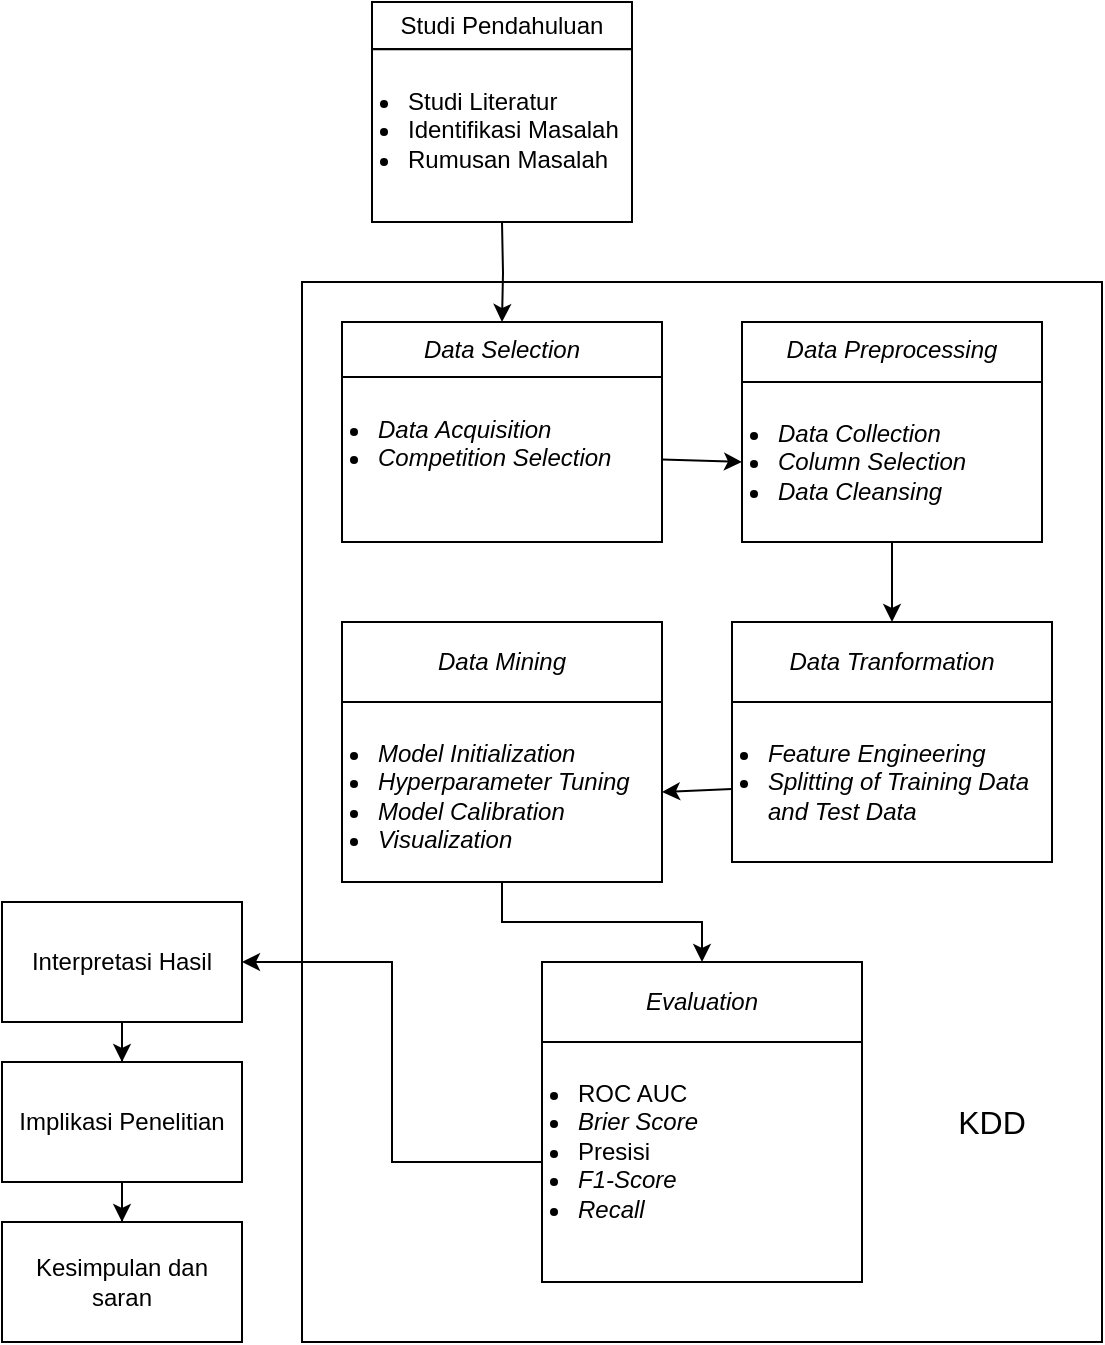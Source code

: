 <mxfile version="27.0.9">
  <diagram name="Page-1" id="-3GfilGTaR90cYOSTtcZ">
    <mxGraphModel dx="872" dy="529" grid="1" gridSize="10" guides="1" tooltips="1" connect="1" arrows="1" fold="1" page="1" pageScale="1" pageWidth="827" pageHeight="1169" math="0" shadow="0">
      <root>
        <mxCell id="0" />
        <mxCell id="1" parent="0" />
        <mxCell id="saLwknA0GXNG7D1MmVOP-2" value="" style="rounded=0;whiteSpace=wrap;html=1;fillColor=none;" parent="1" vertex="1">
          <mxGeometry x="340" y="350" width="400" height="530" as="geometry" />
        </mxCell>
        <mxCell id="saLwknA0GXNG7D1MmVOP-12" style="edgeStyle=orthogonalEdgeStyle;rounded=0;orthogonalLoop=1;jettySize=auto;html=1;entryX=0.5;entryY=0;entryDx=0;entryDy=0;" parent="1" target="saLwknA0GXNG7D1MmVOP-8" edge="1">
          <mxGeometry relative="1" as="geometry">
            <mxPoint x="440" y="320" as="sourcePoint" />
          </mxGeometry>
        </mxCell>
        <mxCell id="fY_PDfn8Z0zGqyVEPL1E-16" value="&lt;i&gt;Evaluation&lt;/i&gt;" style="rounded=0;whiteSpace=wrap;html=1;fillColor=none;" parent="1" vertex="1">
          <mxGeometry x="460" y="690" width="160" height="40" as="geometry" />
        </mxCell>
        <mxCell id="8ibs3BHVswqHg6Q69FxU-11" style="edgeStyle=orthogonalEdgeStyle;rounded=0;orthogonalLoop=1;jettySize=auto;html=1;entryX=1;entryY=0.5;entryDx=0;entryDy=0;" parent="1" source="fY_PDfn8Z0zGqyVEPL1E-17" target="fY_PDfn8Z0zGqyVEPL1E-24" edge="1">
          <mxGeometry relative="1" as="geometry" />
        </mxCell>
        <mxCell id="fY_PDfn8Z0zGqyVEPL1E-17" value="&lt;ul style=&quot;padding-left: 16px;&quot;&gt;&lt;li&gt;ROC AUC&lt;/li&gt;&lt;li&gt;&lt;i&gt;Brier Score&lt;/i&gt;&lt;/li&gt;&lt;li&gt;&lt;span style=&quot;text-align: center;&quot;&gt;Presisi&lt;/span&gt;&lt;/li&gt;&lt;li&gt;&lt;span style=&quot;text-align: center;&quot;&gt;&lt;i&gt;F1-Score&lt;/i&gt;&lt;/span&gt;&lt;/li&gt;&lt;li&gt;&lt;span style=&quot;text-align: center;&quot;&gt;&lt;i&gt;Recall&lt;/i&gt;&lt;/span&gt;&lt;/li&gt;&lt;/ul&gt;" style="rounded=0;whiteSpace=wrap;html=1;fillColor=none;align=left;verticalAlign=top;" parent="1" vertex="1">
          <mxGeometry x="460" y="730" width="160" height="120" as="geometry" />
        </mxCell>
        <mxCell id="fY_PDfn8Z0zGqyVEPL1E-23" value="" style="group;verticalAlign=top;" parent="1" vertex="1" connectable="0">
          <mxGeometry x="360" y="370" width="160" height="110" as="geometry" />
        </mxCell>
        <mxCell id="saLwknA0GXNG7D1MmVOP-8" value="&lt;i&gt;Data Selection&lt;/i&gt;" style="rounded=0;whiteSpace=wrap;html=1;fillColor=none;" parent="fY_PDfn8Z0zGqyVEPL1E-23" vertex="1">
          <mxGeometry width="160" height="27.5" as="geometry" />
        </mxCell>
        <mxCell id="saLwknA0GXNG7D1MmVOP-9" value="&lt;ul style=&quot;padding-left: 16px;&quot;&gt;&lt;li&gt;&lt;i style=&quot;background-color: transparent; color: light-dark(rgb(0, 0, 0), rgb(255, 255, 255));&quot;&gt;Data&amp;nbsp;Acquisition&lt;/i&gt;&lt;/li&gt;&lt;li&gt;&lt;i style=&quot;background-color: transparent; color: light-dark(rgb(0, 0, 0), rgb(255, 255, 255));&quot;&gt;Competition Selection&lt;/i&gt;&lt;/li&gt;&lt;/ul&gt;" style="rounded=0;whiteSpace=wrap;html=1;fillColor=none;align=left;verticalAlign=top;" parent="fY_PDfn8Z0zGqyVEPL1E-23" vertex="1">
          <mxGeometry y="27.5" width="160" height="82.5" as="geometry" />
        </mxCell>
        <mxCell id="fY_PDfn8Z0zGqyVEPL1E-27" style="edgeStyle=orthogonalEdgeStyle;rounded=0;orthogonalLoop=1;jettySize=auto;html=1;" parent="1" source="fY_PDfn8Z0zGqyVEPL1E-24" target="fY_PDfn8Z0zGqyVEPL1E-25" edge="1">
          <mxGeometry relative="1" as="geometry" />
        </mxCell>
        <mxCell id="fY_PDfn8Z0zGqyVEPL1E-24" value="Interpretasi Hasil" style="rounded=0;whiteSpace=wrap;html=1;fillColor=none;" parent="1" vertex="1">
          <mxGeometry x="190" y="660" width="120" height="60" as="geometry" />
        </mxCell>
        <mxCell id="_rzOTB0SLPU54-YsaPOa-13" value="" style="edgeStyle=orthogonalEdgeStyle;rounded=0;orthogonalLoop=1;jettySize=auto;html=1;" parent="1" source="fY_PDfn8Z0zGqyVEPL1E-25" target="_rzOTB0SLPU54-YsaPOa-12" edge="1">
          <mxGeometry relative="1" as="geometry" />
        </mxCell>
        <mxCell id="fY_PDfn8Z0zGqyVEPL1E-25" value="Implikasi Penelitian" style="rounded=0;whiteSpace=wrap;html=1;fillColor=none;" parent="1" vertex="1">
          <mxGeometry x="190" y="740" width="120" height="60" as="geometry" />
        </mxCell>
        <mxCell id="_rzOTB0SLPU54-YsaPOa-1" value="" style="group;" parent="1" vertex="1" connectable="0">
          <mxGeometry x="375" y="210" width="130" height="110" as="geometry" />
        </mxCell>
        <mxCell id="_rzOTB0SLPU54-YsaPOa-2" value="Studi Pendahuluan" style="rounded=0;whiteSpace=wrap;html=1;fillColor=none;" parent="_rzOTB0SLPU54-YsaPOa-1" vertex="1">
          <mxGeometry width="130" height="23.571" as="geometry" />
        </mxCell>
        <mxCell id="_rzOTB0SLPU54-YsaPOa-3" value="&lt;ul style=&quot;padding-left: 16px;&quot;&gt;&lt;li&gt;&lt;span style=&quot;background-color: transparent; color: light-dark(rgb(0, 0, 0), rgb(255, 255, 255));&quot;&gt;Studi Literatur&lt;/span&gt;&lt;/li&gt;&lt;li&gt;&lt;span style=&quot;background-color: transparent; color: light-dark(rgb(0, 0, 0), rgb(255, 255, 255));&quot;&gt;Identifikasi Masalah&lt;/span&gt;&lt;/li&gt;&lt;li&gt;&lt;span style=&quot;background-color: transparent; color: light-dark(rgb(0, 0, 0), rgb(255, 255, 255));&quot;&gt;&lt;span style=&quot;text-align: center;&quot;&gt;Rumusan Masalah&lt;/span&gt;&lt;/span&gt;&lt;/li&gt;&lt;/ul&gt;" style="rounded=0;whiteSpace=wrap;html=1;fillColor=none;align=left;verticalAlign=top;" parent="_rzOTB0SLPU54-YsaPOa-1" vertex="1">
          <mxGeometry y="23.571" width="130" height="86.429" as="geometry" />
        </mxCell>
        <mxCell id="_rzOTB0SLPU54-YsaPOa-12" value="Kesimpulan dan saran" style="rounded=0;whiteSpace=wrap;html=1;fillColor=none;" parent="1" vertex="1">
          <mxGeometry x="190" y="820" width="120" height="60" as="geometry" />
        </mxCell>
        <mxCell id="_rzOTB0SLPU54-YsaPOa-14" value="KDD" style="text;html=1;align=center;verticalAlign=middle;whiteSpace=wrap;rounded=0;fontSize=16;" parent="1" vertex="1">
          <mxGeometry x="655" y="755" width="60" height="30" as="geometry" />
        </mxCell>
        <mxCell id="saLwknA0GXNG7D1MmVOP-13" value="&lt;i&gt;Data Preprocessing&lt;/i&gt;" style="rounded=0;whiteSpace=wrap;html=1;fillColor=none;verticalAlign=top;" parent="1" vertex="1">
          <mxGeometry x="560" y="370" width="150" height="30" as="geometry" />
        </mxCell>
        <mxCell id="8ibs3BHVswqHg6Q69FxU-8" style="edgeStyle=orthogonalEdgeStyle;rounded=0;orthogonalLoop=1;jettySize=auto;html=1;entryX=0.5;entryY=0;entryDx=0;entryDy=0;" parent="1" source="saLwknA0GXNG7D1MmVOP-14" target="fY_PDfn8Z0zGqyVEPL1E-1" edge="1">
          <mxGeometry relative="1" as="geometry" />
        </mxCell>
        <mxCell id="saLwknA0GXNG7D1MmVOP-14" value="&lt;ul style=&quot;padding-left: 16px;&quot;&gt;&lt;li&gt;&lt;i&gt;Data Collection&lt;/i&gt;&lt;/li&gt;&lt;li&gt;&lt;i&gt;Column Selection&lt;/i&gt;&lt;/li&gt;&lt;li&gt;&lt;i&gt;Data&amp;nbsp;Cleansing&lt;/i&gt;&lt;/li&gt;&lt;/ul&gt;" style="rounded=0;fillColor=none;align=left;verticalAlign=top;html=1;" parent="1" vertex="1">
          <mxGeometry x="560" y="400" width="150" height="80" as="geometry" />
        </mxCell>
        <mxCell id="8ibs3BHVswqHg6Q69FxU-9" style="rounded=0;orthogonalLoop=1;jettySize=auto;html=1;entryX=1;entryY=0.5;entryDx=0;entryDy=0;" parent="1" source="fY_PDfn8Z0zGqyVEPL1E-4" target="8ibs3BHVswqHg6Q69FxU-4" edge="1">
          <mxGeometry relative="1" as="geometry" />
        </mxCell>
        <mxCell id="fY_PDfn8Z0zGqyVEPL1E-4" value="&lt;ul style=&quot;padding-left: 16px;&quot;&gt;&lt;li&gt;&lt;i&gt;Feature Engineering&lt;/i&gt;&lt;/li&gt;&lt;li&gt;&lt;i&gt;Splitting of Training Data and Test Data&lt;/i&gt;&lt;/li&gt;&lt;/ul&gt;" style="rounded=0;whiteSpace=wrap;html=1;fillColor=none;verticalAlign=top;align=left;" parent="1" vertex="1">
          <mxGeometry x="555" y="560" width="160" height="80" as="geometry" />
        </mxCell>
        <mxCell id="fY_PDfn8Z0zGqyVEPL1E-1" value="&lt;i&gt;Data&amp;nbsp;Tranformation&lt;/i&gt;" style="rounded=0;whiteSpace=wrap;html=1;fillColor=none;" parent="1" vertex="1">
          <mxGeometry x="555" y="520" width="160" height="40" as="geometry" />
        </mxCell>
        <mxCell id="8ibs3BHVswqHg6Q69FxU-10" style="edgeStyle=orthogonalEdgeStyle;rounded=0;orthogonalLoop=1;jettySize=auto;html=1;entryX=0.5;entryY=0;entryDx=0;entryDy=0;" parent="1" source="8ibs3BHVswqHg6Q69FxU-4" target="fY_PDfn8Z0zGqyVEPL1E-16" edge="1">
          <mxGeometry relative="1" as="geometry" />
        </mxCell>
        <mxCell id="8ibs3BHVswqHg6Q69FxU-4" value="&lt;ul style=&quot;padding-left: 16px;&quot;&gt;&lt;li&gt;&lt;i&gt;Model Initialization&lt;/i&gt;&lt;/li&gt;&lt;li&gt;&lt;i&gt;Hyperparameter Tuning&lt;/i&gt;&lt;/li&gt;&lt;li&gt;&lt;i&gt;Model Calibration&lt;/i&gt;&lt;/li&gt;&lt;li&gt;&lt;i&gt;Visualization&lt;/i&gt;&lt;/li&gt;&lt;/ul&gt;" style="rounded=0;whiteSpace=wrap;html=1;fillColor=none;verticalAlign=top;align=left;" parent="1" vertex="1">
          <mxGeometry x="360" y="560" width="160" height="90" as="geometry" />
        </mxCell>
        <mxCell id="8ibs3BHVswqHg6Q69FxU-5" value="&lt;i&gt;Data Mining&lt;/i&gt;" style="rounded=0;whiteSpace=wrap;html=1;fillColor=none;" parent="1" vertex="1">
          <mxGeometry x="360" y="520" width="160" height="40" as="geometry" />
        </mxCell>
        <mxCell id="8ibs3BHVswqHg6Q69FxU-7" value="" style="endArrow=classic;html=1;rounded=0;entryX=0;entryY=0.5;entryDx=0;entryDy=0;exitX=1;exitY=0.5;exitDx=0;exitDy=0;" parent="1" source="saLwknA0GXNG7D1MmVOP-9" target="saLwknA0GXNG7D1MmVOP-14" edge="1">
          <mxGeometry width="50" height="50" relative="1" as="geometry">
            <mxPoint x="440" y="440" as="sourcePoint" />
            <mxPoint x="490" y="390" as="targetPoint" />
          </mxGeometry>
        </mxCell>
      </root>
    </mxGraphModel>
  </diagram>
</mxfile>
